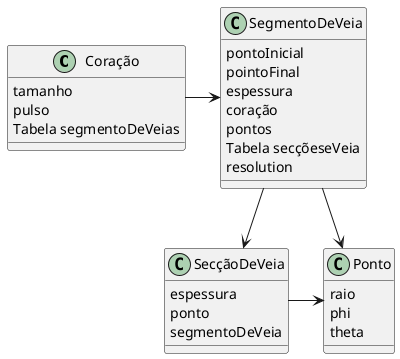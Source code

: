 @startuml "diagramaDeClasses"

class Coração{
    tamanho
    pulso
    Tabela segmentoDeVeias 
}

class Ponto{
    raio
    phi
    theta
}

class SegmentoDeVeia{
    pontoInicial
    pointoFinal
    espessura
    coração
    pontos
    Tabela secçõeseVeia
    resolution
}

class SecçãoDeVeia{
    espessura
    ponto
    segmentoDeVeia
}

Coração -right-> SegmentoDeVeia
SegmentoDeVeia -down-> Ponto
SegmentoDeVeia -down-> SecçãoDeVeia
SecçãoDeVeia -right-> Ponto

@enduml